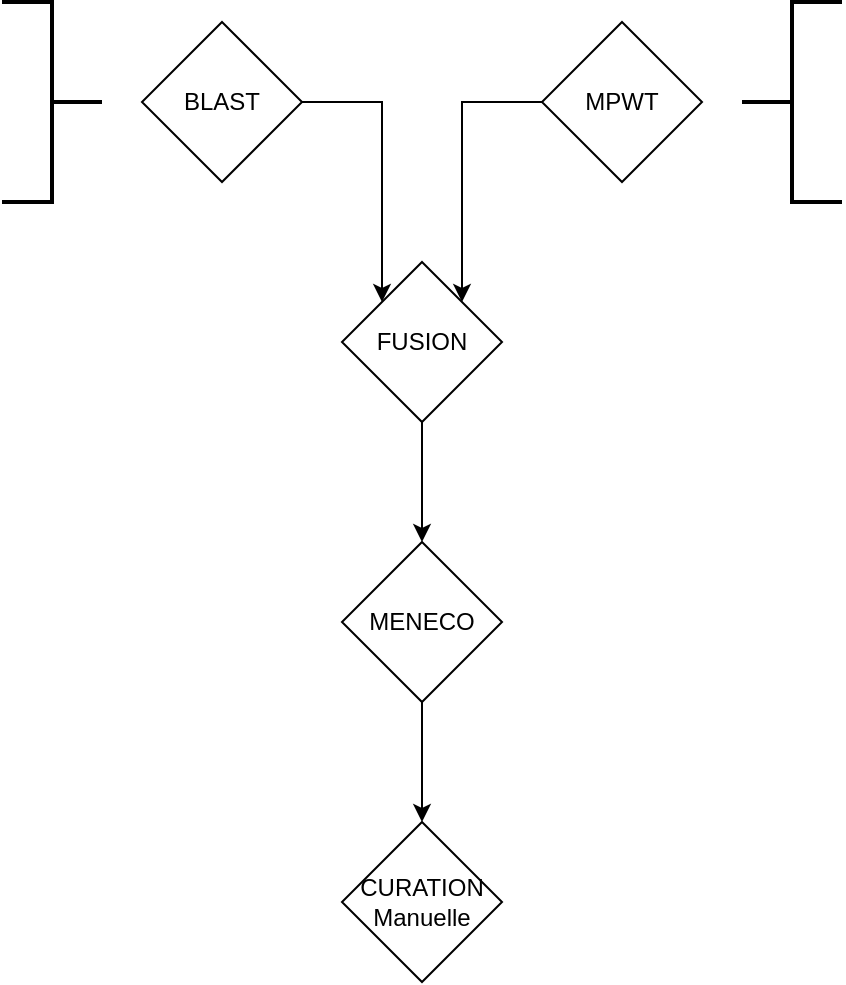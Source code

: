 <mxfile version="13.6.2" type="github"><diagram id="o0smKaDgvFKERGBBpBr-" name="Page-1"><mxGraphModel dx="1422" dy="723" grid="1" gridSize="10" guides="1" tooltips="1" connect="1" arrows="1" fold="1" page="1" pageScale="1" pageWidth="827" pageHeight="1169" math="0" shadow="0"><root><mxCell id="0"/><mxCell id="1" parent="0"/><mxCell id="HzG04TnZoqRZdCO0ONwn-7" style="edgeStyle=orthogonalEdgeStyle;rounded=0;orthogonalLoop=1;jettySize=auto;html=1;entryX=0;entryY=0;entryDx=0;entryDy=0;" edge="1" parent="1" source="HzG04TnZoqRZdCO0ONwn-1" target="HzG04TnZoqRZdCO0ONwn-5"><mxGeometry relative="1" as="geometry"/></mxCell><mxCell id="HzG04TnZoqRZdCO0ONwn-1" value="BLAST" style="rhombus;whiteSpace=wrap;html=1;" vertex="1" parent="1"><mxGeometry x="280" y="80" width="80" height="80" as="geometry"/></mxCell><mxCell id="HzG04TnZoqRZdCO0ONwn-8" style="edgeStyle=orthogonalEdgeStyle;rounded=0;orthogonalLoop=1;jettySize=auto;html=1;entryX=1;entryY=0;entryDx=0;entryDy=0;" edge="1" parent="1" source="HzG04TnZoqRZdCO0ONwn-3" target="HzG04TnZoqRZdCO0ONwn-5"><mxGeometry relative="1" as="geometry"/></mxCell><mxCell id="HzG04TnZoqRZdCO0ONwn-3" value="MPWT" style="rhombus;whiteSpace=wrap;html=1;" vertex="1" parent="1"><mxGeometry x="480" y="80" width="80" height="80" as="geometry"/></mxCell><mxCell id="HzG04TnZoqRZdCO0ONwn-10" style="edgeStyle=orthogonalEdgeStyle;rounded=0;orthogonalLoop=1;jettySize=auto;html=1;entryX=0.5;entryY=0;entryDx=0;entryDy=0;" edge="1" parent="1" source="HzG04TnZoqRZdCO0ONwn-5" target="HzG04TnZoqRZdCO0ONwn-9"><mxGeometry relative="1" as="geometry"/></mxCell><mxCell id="HzG04TnZoqRZdCO0ONwn-5" value="FUSION" style="rhombus;whiteSpace=wrap;html=1;" vertex="1" parent="1"><mxGeometry x="380" y="200" width="80" height="80" as="geometry"/></mxCell><mxCell id="HzG04TnZoqRZdCO0ONwn-12" value="" style="edgeStyle=orthogonalEdgeStyle;rounded=0;orthogonalLoop=1;jettySize=auto;html=1;" edge="1" parent="1" source="HzG04TnZoqRZdCO0ONwn-9" target="HzG04TnZoqRZdCO0ONwn-11"><mxGeometry relative="1" as="geometry"/></mxCell><mxCell id="HzG04TnZoqRZdCO0ONwn-9" value="MENECO" style="rhombus;whiteSpace=wrap;html=1;" vertex="1" parent="1"><mxGeometry x="380" y="340" width="80" height="80" as="geometry"/></mxCell><mxCell id="HzG04TnZoqRZdCO0ONwn-11" value="CURATION Manuelle" style="rhombus;whiteSpace=wrap;html=1;" vertex="1" parent="1"><mxGeometry x="380" y="480" width="80" height="80" as="geometry"/></mxCell><mxCell id="HzG04TnZoqRZdCO0ONwn-13" value="" style="strokeWidth=2;html=1;shape=mxgraph.flowchart.annotation_2;align=left;labelPosition=right;pointerEvents=1;direction=west;" vertex="1" parent="1"><mxGeometry x="210" y="70" width="50" height="100" as="geometry"/></mxCell><mxCell id="HzG04TnZoqRZdCO0ONwn-15" value="" style="strokeWidth=2;html=1;shape=mxgraph.flowchart.annotation_2;align=left;labelPosition=right;pointerEvents=1;" vertex="1" parent="1"><mxGeometry x="580" y="70" width="50" height="100" as="geometry"/></mxCell></root></mxGraphModel></diagram></mxfile>